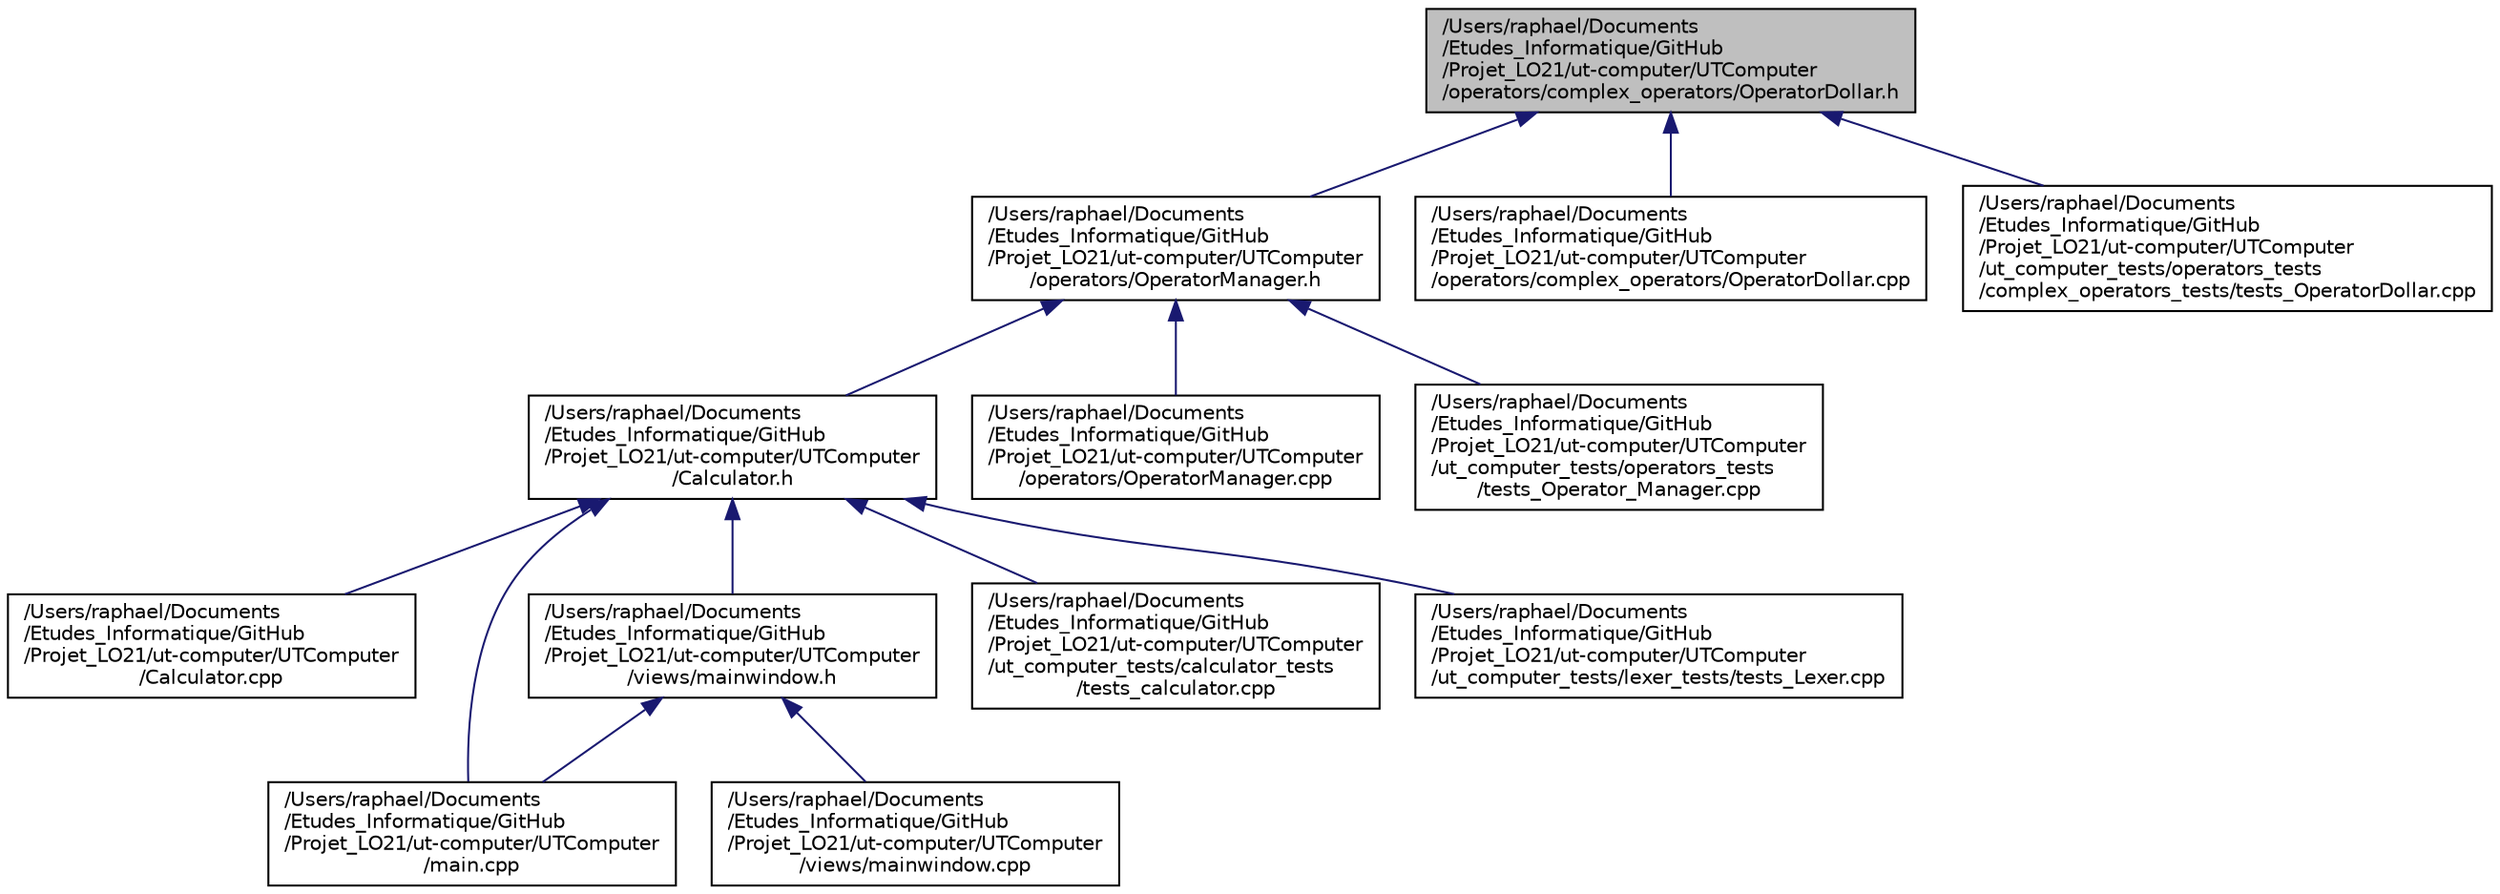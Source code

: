 digraph "/Users/raphael/Documents/Etudes_Informatique/GitHub/Projet_LO21/ut-computer/UTComputer/operators/complex_operators/OperatorDollar.h"
{
  edge [fontname="Helvetica",fontsize="10",labelfontname="Helvetica",labelfontsize="10"];
  node [fontname="Helvetica",fontsize="10",shape=record];
  Node1 [label="/Users/raphael/Documents\l/Etudes_Informatique/GitHub\l/Projet_LO21/ut-computer/UTComputer\l/operators/complex_operators/OperatorDollar.h",height=0.2,width=0.4,color="black", fillcolor="grey75", style="filled", fontcolor="black"];
  Node1 -> Node2 [dir="back",color="midnightblue",fontsize="10",style="solid",fontname="Helvetica"];
  Node2 [label="/Users/raphael/Documents\l/Etudes_Informatique/GitHub\l/Projet_LO21/ut-computer/UTComputer\l/operators/OperatorManager.h",height=0.2,width=0.4,color="black", fillcolor="white", style="filled",URL="$_operator_manager_8h.html"];
  Node2 -> Node3 [dir="back",color="midnightblue",fontsize="10",style="solid",fontname="Helvetica"];
  Node3 [label="/Users/raphael/Documents\l/Etudes_Informatique/GitHub\l/Projet_LO21/ut-computer/UTComputer\l/Calculator.h",height=0.2,width=0.4,color="black", fillcolor="white", style="filled",URL="$_calculator_8h.html"];
  Node3 -> Node4 [dir="back",color="midnightblue",fontsize="10",style="solid",fontname="Helvetica"];
  Node4 [label="/Users/raphael/Documents\l/Etudes_Informatique/GitHub\l/Projet_LO21/ut-computer/UTComputer\l/Calculator.cpp",height=0.2,width=0.4,color="black", fillcolor="white", style="filled",URL="$_calculator_8cpp.html"];
  Node3 -> Node5 [dir="back",color="midnightblue",fontsize="10",style="solid",fontname="Helvetica"];
  Node5 [label="/Users/raphael/Documents\l/Etudes_Informatique/GitHub\l/Projet_LO21/ut-computer/UTComputer\l/views/mainwindow.h",height=0.2,width=0.4,color="black", fillcolor="white", style="filled",URL="$mainwindow_8h.html"];
  Node5 -> Node6 [dir="back",color="midnightblue",fontsize="10",style="solid",fontname="Helvetica"];
  Node6 [label="/Users/raphael/Documents\l/Etudes_Informatique/GitHub\l/Projet_LO21/ut-computer/UTComputer\l/main.cpp",height=0.2,width=0.4,color="black", fillcolor="white", style="filled",URL="$main_8cpp.html"];
  Node5 -> Node7 [dir="back",color="midnightblue",fontsize="10",style="solid",fontname="Helvetica"];
  Node7 [label="/Users/raphael/Documents\l/Etudes_Informatique/GitHub\l/Projet_LO21/ut-computer/UTComputer\l/views/mainwindow.cpp",height=0.2,width=0.4,color="black", fillcolor="white", style="filled",URL="$mainwindow_8cpp.html"];
  Node3 -> Node6 [dir="back",color="midnightblue",fontsize="10",style="solid",fontname="Helvetica"];
  Node3 -> Node8 [dir="back",color="midnightblue",fontsize="10",style="solid",fontname="Helvetica"];
  Node8 [label="/Users/raphael/Documents\l/Etudes_Informatique/GitHub\l/Projet_LO21/ut-computer/UTComputer\l/ut_computer_tests/calculator_tests\l/tests_calculator.cpp",height=0.2,width=0.4,color="black", fillcolor="white", style="filled",URL="$tests__calculator_8cpp.html"];
  Node3 -> Node9 [dir="back",color="midnightblue",fontsize="10",style="solid",fontname="Helvetica"];
  Node9 [label="/Users/raphael/Documents\l/Etudes_Informatique/GitHub\l/Projet_LO21/ut-computer/UTComputer\l/ut_computer_tests/lexer_tests/tests_Lexer.cpp",height=0.2,width=0.4,color="black", fillcolor="white", style="filled",URL="$tests___lexer_8cpp.html"];
  Node2 -> Node10 [dir="back",color="midnightblue",fontsize="10",style="solid",fontname="Helvetica"];
  Node10 [label="/Users/raphael/Documents\l/Etudes_Informatique/GitHub\l/Projet_LO21/ut-computer/UTComputer\l/operators/OperatorManager.cpp",height=0.2,width=0.4,color="black", fillcolor="white", style="filled",URL="$_operator_manager_8cpp.html"];
  Node2 -> Node11 [dir="back",color="midnightblue",fontsize="10",style="solid",fontname="Helvetica"];
  Node11 [label="/Users/raphael/Documents\l/Etudes_Informatique/GitHub\l/Projet_LO21/ut-computer/UTComputer\l/ut_computer_tests/operators_tests\l/tests_Operator_Manager.cpp",height=0.2,width=0.4,color="black", fillcolor="white", style="filled",URL="$tests___operator___manager_8cpp.html"];
  Node1 -> Node12 [dir="back",color="midnightblue",fontsize="10",style="solid",fontname="Helvetica"];
  Node12 [label="/Users/raphael/Documents\l/Etudes_Informatique/GitHub\l/Projet_LO21/ut-computer/UTComputer\l/operators/complex_operators/OperatorDollar.cpp",height=0.2,width=0.4,color="black", fillcolor="white", style="filled",URL="$_operator_dollar_8cpp.html"];
  Node1 -> Node13 [dir="back",color="midnightblue",fontsize="10",style="solid",fontname="Helvetica"];
  Node13 [label="/Users/raphael/Documents\l/Etudes_Informatique/GitHub\l/Projet_LO21/ut-computer/UTComputer\l/ut_computer_tests/operators_tests\l/complex_operators_tests/tests_OperatorDollar.cpp",height=0.2,width=0.4,color="black", fillcolor="white", style="filled",URL="$tests___operator_dollar_8cpp.html"];
}
